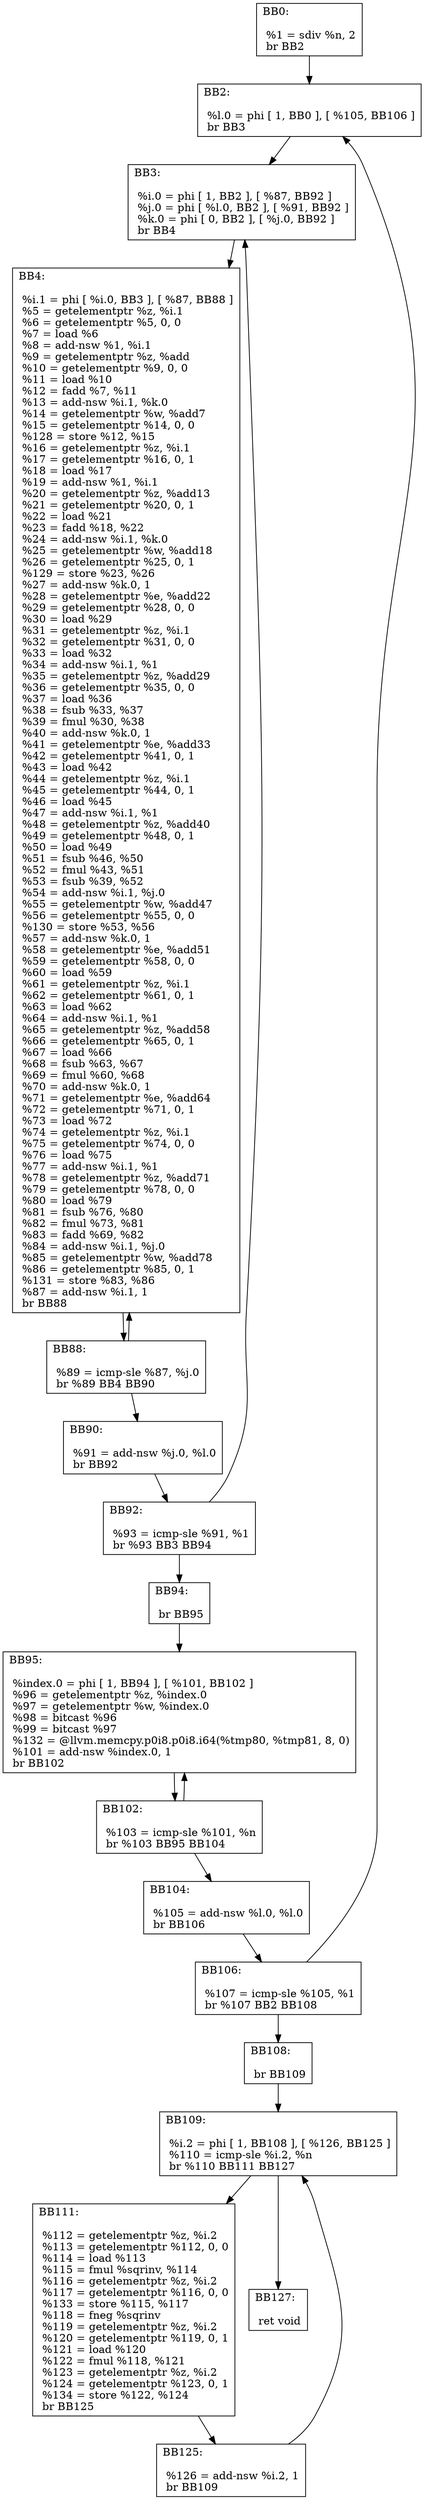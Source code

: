 digraph "CFG for 'Fft' function" {
	AA0 [shape=record, label="{BB0:\l\l  %1 = sdiv %n,  2\l br  BB2\l}"];
	AA0 -> AA2
	AA2 [shape=record, label="{BB2:\l\l  %l.0 = phi [ 1, BB0 ], [  %105, BB106 ]\l br  BB3\l}"];
	AA2 -> AA3
	AA3 [shape=record, label="{BB3:\l\l  %i.0 = phi [ 1, BB2 ], [  %87, BB92 ]\l %j.0 = phi [  %l.0, BB2 ], [  %91, BB92 ]\l %k.0 = phi [ 0, BB2 ], [  %j.0, BB92 ]\l br  BB4\l}"];
	AA3 -> AA4
	AA4 [shape=record, label="{BB4:\l\l  %i.1 = phi [  %i.0, BB3 ], [  %87, BB88 ]\l %5 = getelementptr %z,  %i.1\l %6 = getelementptr %5,  0,  0\l %7 = load %6\l %8 = add-nsw %1,  %i.1\l %9 = getelementptr %z,  %add\l %10 = getelementptr %9,  0,  0\l %11 = load %10\l %12 = fadd %7,  %11\l %13 = add-nsw %i.1,  %k.0\l %14 = getelementptr %w,  %add7\l %15 = getelementptr %14,  0,  0\l %128 = store %12,  %15\l %16 = getelementptr %z,  %i.1\l %17 = getelementptr %16,  0,  1\l %18 = load %17\l %19 = add-nsw %1,  %i.1\l %20 = getelementptr %z,  %add13\l %21 = getelementptr %20,  0,  1\l %22 = load %21\l %23 = fadd %18,  %22\l %24 = add-nsw %i.1,  %k.0\l %25 = getelementptr %w,  %add18\l %26 = getelementptr %25,  0,  1\l %129 = store %23,  %26\l %27 = add-nsw %k.0,  1\l %28 = getelementptr %e,  %add22\l %29 = getelementptr %28,  0,  0\l %30 = load %29\l %31 = getelementptr %z,  %i.1\l %32 = getelementptr %31,  0,  0\l %33 = load %32\l %34 = add-nsw %i.1,  %1\l %35 = getelementptr %z,  %add29\l %36 = getelementptr %35,  0,  0\l %37 = load %36\l %38 = fsub %33,  %37\l %39 = fmul %30,  %38\l %40 = add-nsw %k.0,  1\l %41 = getelementptr %e,  %add33\l %42 = getelementptr %41,  0,  1\l %43 = load %42\l %44 = getelementptr %z,  %i.1\l %45 = getelementptr %44,  0,  1\l %46 = load %45\l %47 = add-nsw %i.1,  %1\l %48 = getelementptr %z,  %add40\l %49 = getelementptr %48,  0,  1\l %50 = load %49\l %51 = fsub %46,  %50\l %52 = fmul %43,  %51\l %53 = fsub %39,  %52\l %54 = add-nsw %i.1,  %j.0\l %55 = getelementptr %w,  %add47\l %56 = getelementptr %55,  0,  0\l %130 = store %53,  %56\l %57 = add-nsw %k.0,  1\l %58 = getelementptr %e,  %add51\l %59 = getelementptr %58,  0,  0\l %60 = load %59\l %61 = getelementptr %z,  %i.1\l %62 = getelementptr %61,  0,  1\l %63 = load %62\l %64 = add-nsw %i.1,  %1\l %65 = getelementptr %z,  %add58\l %66 = getelementptr %65,  0,  1\l %67 = load %66\l %68 = fsub %63,  %67\l %69 = fmul %60,  %68\l %70 = add-nsw %k.0,  1\l %71 = getelementptr %e,  %add64\l %72 = getelementptr %71,  0,  1\l %73 = load %72\l %74 = getelementptr %z,  %i.1\l %75 = getelementptr %74,  0,  0\l %76 = load %75\l %77 = add-nsw %i.1,  %1\l %78 = getelementptr %z,  %add71\l %79 = getelementptr %78,  0,  0\l %80 = load %79\l %81 = fsub %76,  %80\l %82 = fmul %73,  %81\l %83 = fadd %69,  %82\l %84 = add-nsw %i.1,  %j.0\l %85 = getelementptr %w,  %add78\l %86 = getelementptr %85,  0,  1\l %131 = store %83,  %86\l %87 = add-nsw %i.1,  1\l br  BB88\l}"];
	AA4 -> AA88
	AA88 [shape=record, label="{BB88:\l\l  %89 = icmp-sle %87,  %j.0\l br %89 BB4 BB90\l}"];
	AA88 -> AA4
	AA88 -> AA90
	AA90 [shape=record, label="{BB90:\l\l  %91 = add-nsw %j.0,  %l.0\l br  BB92\l}"];
	AA90 -> AA92
	AA92 [shape=record, label="{BB92:\l\l  %93 = icmp-sle %91,  %1\l br %93 BB3 BB94\l}"];
	AA92 -> AA3
	AA92 -> AA94
	AA94 [shape=record, label="{BB94:\l\l  br  BB95\l}"];
	AA94 -> AA95
	AA95 [shape=record, label="{BB95:\l\l  %index.0 = phi [ 1, BB94 ], [  %101, BB102 ]\l %96 = getelementptr %z,  %index.0\l %97 = getelementptr %w,  %index.0\l %98 = bitcast %96\l %99 = bitcast %97\l %132 = @llvm.memcpy.p0i8.p0i8.i64(%tmp80, %tmp81, 8, 0)\l %101 = add-nsw %index.0,  1\l br  BB102\l}"];
	AA95 -> AA102
	AA102 [shape=record, label="{BB102:\l\l  %103 = icmp-sle %101,  %n\l br %103 BB95 BB104\l}"];
	AA102 -> AA95
	AA102 -> AA104
	AA104 [shape=record, label="{BB104:\l\l  %105 = add-nsw %l.0,  %l.0\l br  BB106\l}"];
	AA104 -> AA106
	AA106 [shape=record, label="{BB106:\l\l  %107 = icmp-sle %105,  %1\l br %107 BB2 BB108\l}"];
	AA106 -> AA2
	AA106 -> AA108
	AA108 [shape=record, label="{BB108:\l\l  br  BB109\l}"];
	AA108 -> AA109
	AA109 [shape=record, label="{BB109:\l\l  %i.2 = phi [ 1, BB108 ], [  %126, BB125 ]\l %110 = icmp-sle %i.2,  %n\l br %110 BB111 BB127\l}"];
	AA109 -> AA111
	AA109 -> AA127
	AA111 [shape=record, label="{BB111:\l\l  %112 = getelementptr %z,  %i.2\l %113 = getelementptr %112,  0,  0\l %114 = load %113\l %115 = fmul %sqrinv,  %114\l %116 = getelementptr %z,  %i.2\l %117 = getelementptr %116,  0,  0\l %133 = store %115,  %117\l %118 = fneg %sqrinv\l %119 = getelementptr %z,  %i.2\l %120 = getelementptr %119,  0,  1\l %121 = load %120\l %122 = fmul %118,  %121\l %123 = getelementptr %z,  %i.2\l %124 = getelementptr %123,  0,  1\l %134 = store %122,  %124\l br  BB125\l}"];
	AA111 -> AA125
	AA125 [shape=record, label="{BB125:\l\l  %126 = add-nsw %i.2,  1\l br  BB109\l}"];
	AA125 -> AA109
	AA127 [shape=record, label="{BB127:\l\l  ret void\l}"];
}
